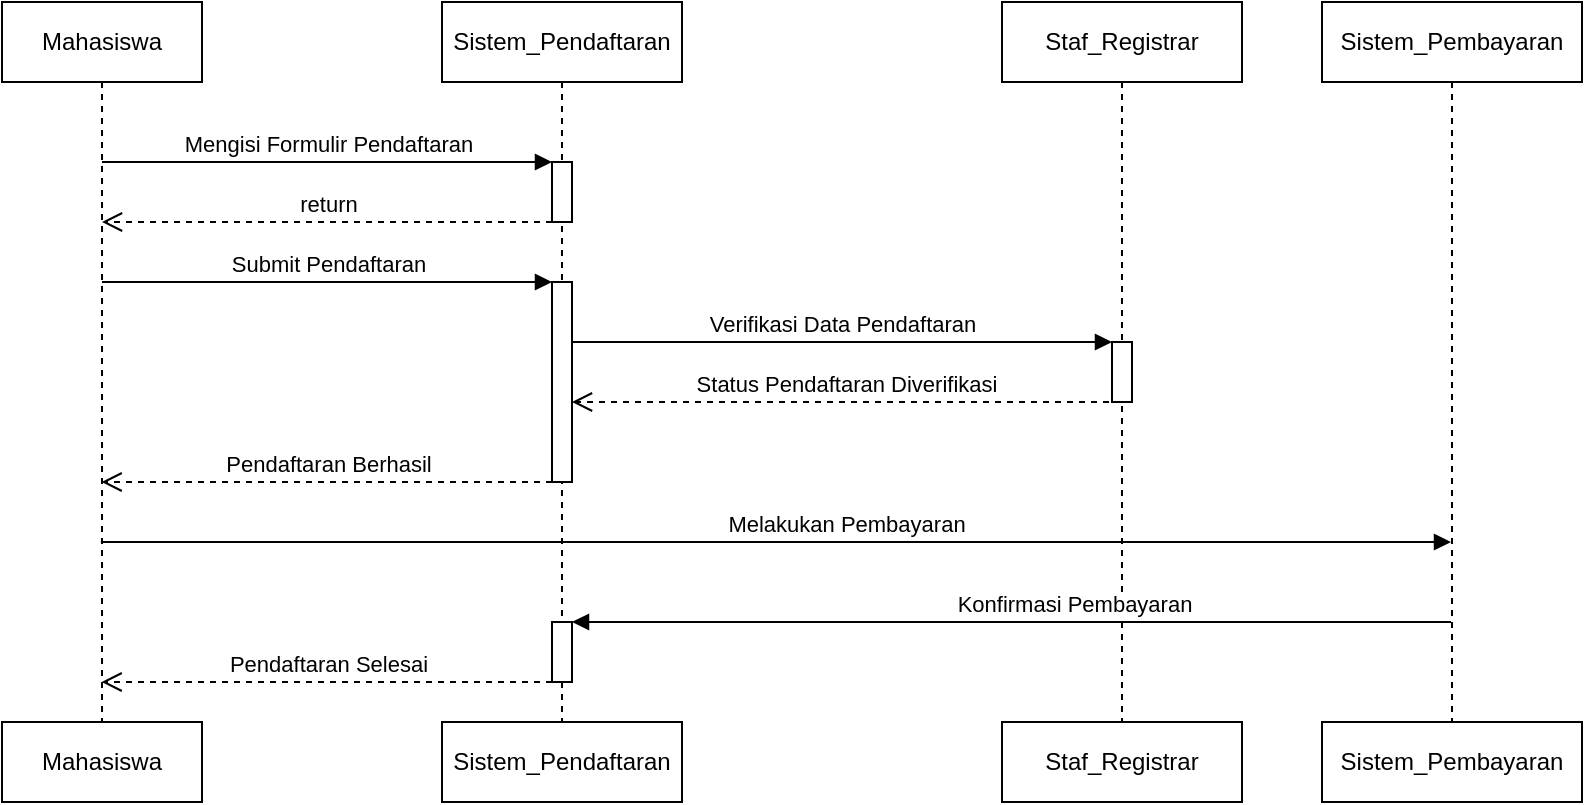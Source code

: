 <mxfile version="24.7.17">
  <diagram name="Page-1" id="2YBvvXClWsGukQMizWep">
    <mxGraphModel grid="1" page="1" gridSize="10" guides="1" tooltips="1" connect="1" arrows="1" fold="1" pageScale="1" pageWidth="850" pageHeight="1100" math="0" shadow="0">
      <root>
        <mxCell id="0" />
        <mxCell id="1" parent="0" />
        <mxCell id="aM9ryv3xv72pqoxQDRHE-1" value="Mahasiswa" style="shape=umlLifeline;perimeter=lifelinePerimeter;whiteSpace=wrap;html=1;container=0;dropTarget=0;collapsible=0;recursiveResize=0;outlineConnect=0;portConstraint=eastwest;newEdgeStyle={&quot;edgeStyle&quot;:&quot;elbowEdgeStyle&quot;,&quot;elbow&quot;:&quot;vertical&quot;,&quot;curved&quot;:0,&quot;rounded&quot;:0};" vertex="1" parent="1">
          <mxGeometry x="20" y="40" width="100" height="360" as="geometry" />
        </mxCell>
        <mxCell id="aM9ryv3xv72pqoxQDRHE-5" value="Sistem_Pendaftaran" style="shape=umlLifeline;perimeter=lifelinePerimeter;whiteSpace=wrap;html=1;container=0;dropTarget=0;collapsible=0;recursiveResize=0;outlineConnect=0;portConstraint=eastwest;newEdgeStyle={&quot;edgeStyle&quot;:&quot;elbowEdgeStyle&quot;,&quot;elbow&quot;:&quot;vertical&quot;,&quot;curved&quot;:0,&quot;rounded&quot;:0};" vertex="1" parent="1">
          <mxGeometry x="240" y="40" width="120" height="360" as="geometry" />
        </mxCell>
        <mxCell id="aM9ryv3xv72pqoxQDRHE-6" value="" style="html=1;points=[];perimeter=orthogonalPerimeter;outlineConnect=0;targetShapes=umlLifeline;portConstraint=eastwest;newEdgeStyle={&quot;edgeStyle&quot;:&quot;elbowEdgeStyle&quot;,&quot;elbow&quot;:&quot;vertical&quot;,&quot;curved&quot;:0,&quot;rounded&quot;:0};" vertex="1" parent="aM9ryv3xv72pqoxQDRHE-5">
          <mxGeometry x="55" y="80" width="10" height="30" as="geometry" />
        </mxCell>
        <mxCell id="RJQbCOtmX7wxh3dsDeGT-8" value="" style="html=1;points=[];perimeter=orthogonalPerimeter;outlineConnect=0;targetShapes=umlLifeline;portConstraint=eastwest;newEdgeStyle={&quot;edgeStyle&quot;:&quot;elbowEdgeStyle&quot;,&quot;elbow&quot;:&quot;vertical&quot;,&quot;curved&quot;:0,&quot;rounded&quot;:0};" vertex="1" parent="aM9ryv3xv72pqoxQDRHE-5">
          <mxGeometry x="55" y="310" width="10" height="30" as="geometry" />
        </mxCell>
        <mxCell id="aM9ryv3xv72pqoxQDRHE-7" value="Mengisi Formulir Pendaftaran" style="html=1;verticalAlign=bottom;endArrow=block;edgeStyle=elbowEdgeStyle;elbow=vertical;curved=0;rounded=0;" edge="1" parent="1" source="aM9ryv3xv72pqoxQDRHE-1" target="aM9ryv3xv72pqoxQDRHE-6">
          <mxGeometry relative="1" as="geometry">
            <mxPoint x="75" y="120" as="sourcePoint" />
            <Array as="points">
              <mxPoint x="180" y="120" />
            </Array>
          </mxGeometry>
        </mxCell>
        <mxCell id="aM9ryv3xv72pqoxQDRHE-8" value="Pendaftaran Berhasil" style="html=1;verticalAlign=bottom;endArrow=open;dashed=1;endSize=8;edgeStyle=elbowEdgeStyle;elbow=vertical;curved=0;rounded=0;" edge="1" parent="1">
          <mxGeometry relative="1" as="geometry">
            <mxPoint x="69.81" y="280.001" as="targetPoint" />
            <Array as="points" />
            <mxPoint x="295" y="280.001" as="sourcePoint" />
          </mxGeometry>
        </mxCell>
        <mxCell id="RJQbCOtmX7wxh3dsDeGT-2" value="return" style="html=1;verticalAlign=bottom;endArrow=open;dashed=1;endSize=8;edgeStyle=elbowEdgeStyle;elbow=vertical;curved=0;rounded=0;" edge="1" parent="1" target="aM9ryv3xv72pqoxQDRHE-1">
          <mxGeometry relative="1" as="geometry">
            <mxPoint x="75" y="150" as="targetPoint" />
            <Array as="points">
              <mxPoint x="185" y="150" />
            </Array>
            <mxPoint x="295" y="150" as="sourcePoint" />
            <mxPoint as="offset" />
          </mxGeometry>
        </mxCell>
        <mxCell id="RJQbCOtmX7wxh3dsDeGT-3" value="Mahasiswa" style="rounded=0;whiteSpace=wrap;html=1;" vertex="1" parent="1">
          <mxGeometry x="20" y="400" width="100" height="40" as="geometry" />
        </mxCell>
        <mxCell id="RJQbCOtmX7wxh3dsDeGT-4" value="" style="html=1;points=[];perimeter=orthogonalPerimeter;outlineConnect=0;targetShapes=umlLifeline;portConstraint=eastwest;newEdgeStyle={&quot;edgeStyle&quot;:&quot;elbowEdgeStyle&quot;,&quot;elbow&quot;:&quot;vertical&quot;,&quot;curved&quot;:0,&quot;rounded&quot;:0};" vertex="1" parent="1">
          <mxGeometry x="295" y="180" width="10" height="100" as="geometry" />
        </mxCell>
        <mxCell id="RJQbCOtmX7wxh3dsDeGT-6" value="Submit Pendaftaran" style="html=1;verticalAlign=bottom;endArrow=block;edgeStyle=elbowEdgeStyle;elbow=vertical;curved=0;rounded=0;" edge="1" parent="1">
          <mxGeometry relative="1" as="geometry">
            <mxPoint x="70" y="180" as="sourcePoint" />
            <Array as="points">
              <mxPoint x="180" y="180" />
            </Array>
            <mxPoint x="295" y="180" as="targetPoint" />
          </mxGeometry>
        </mxCell>
        <mxCell id="RJQbCOtmX7wxh3dsDeGT-7" value="Sistem_Pendaftaran" style="rounded=0;whiteSpace=wrap;html=1;" vertex="1" parent="1">
          <mxGeometry x="240" y="400" width="120" height="40" as="geometry" />
        </mxCell>
        <mxCell id="RJQbCOtmX7wxh3dsDeGT-9" value="Pendaftaran Selesai" style="html=1;verticalAlign=bottom;endArrow=open;dashed=1;endSize=8;edgeStyle=elbowEdgeStyle;elbow=vertical;curved=0;rounded=0;" edge="1" parent="1">
          <mxGeometry relative="1" as="geometry">
            <mxPoint x="69.81" y="380.001" as="targetPoint" />
            <Array as="points" />
            <mxPoint x="295" y="380.001" as="sourcePoint" />
          </mxGeometry>
        </mxCell>
        <mxCell id="RJQbCOtmX7wxh3dsDeGT-10" value="Staf_Registrar" style="shape=umlLifeline;perimeter=lifelinePerimeter;whiteSpace=wrap;html=1;container=0;dropTarget=0;collapsible=0;recursiveResize=0;outlineConnect=0;portConstraint=eastwest;newEdgeStyle={&quot;edgeStyle&quot;:&quot;elbowEdgeStyle&quot;,&quot;elbow&quot;:&quot;vertical&quot;,&quot;curved&quot;:0,&quot;rounded&quot;:0};" vertex="1" parent="1">
          <mxGeometry x="520" y="40" width="120" height="360" as="geometry" />
        </mxCell>
        <mxCell id="RJQbCOtmX7wxh3dsDeGT-11" value="" style="html=1;points=[];perimeter=orthogonalPerimeter;outlineConnect=0;targetShapes=umlLifeline;portConstraint=eastwest;newEdgeStyle={&quot;edgeStyle&quot;:&quot;elbowEdgeStyle&quot;,&quot;elbow&quot;:&quot;vertical&quot;,&quot;curved&quot;:0,&quot;rounded&quot;:0};" vertex="1" parent="RJQbCOtmX7wxh3dsDeGT-10">
          <mxGeometry x="55" y="170" width="10" height="30" as="geometry" />
        </mxCell>
        <mxCell id="RJQbCOtmX7wxh3dsDeGT-13" value="Staf_Registrar" style="rounded=0;whiteSpace=wrap;html=1;" vertex="1" parent="1">
          <mxGeometry x="520" y="400" width="120" height="40" as="geometry" />
        </mxCell>
        <mxCell id="RJQbCOtmX7wxh3dsDeGT-14" value="Verifikasi Data Pendaftaran" style="html=1;verticalAlign=bottom;endArrow=block;edgeStyle=elbowEdgeStyle;elbow=vertical;curved=0;rounded=0;" edge="1" parent="1" target="RJQbCOtmX7wxh3dsDeGT-11">
          <mxGeometry relative="1" as="geometry">
            <mxPoint x="304.998" y="210" as="sourcePoint" />
            <Array as="points">
              <mxPoint x="464.72" y="210" />
            </Array>
            <mxPoint x="570" y="210" as="targetPoint" />
          </mxGeometry>
        </mxCell>
        <mxCell id="RJQbCOtmX7wxh3dsDeGT-15" value="Status Pendaftaran Diverifikasi" style="html=1;verticalAlign=bottom;endArrow=open;dashed=1;endSize=8;edgeStyle=elbowEdgeStyle;elbow=vertical;curved=0;rounded=0;" edge="1" parent="1" source="RJQbCOtmX7wxh3dsDeGT-10">
          <mxGeometry relative="1" as="geometry">
            <mxPoint x="305.0" y="240.001" as="targetPoint" />
            <Array as="points" />
            <mxPoint x="530.19" y="240.001" as="sourcePoint" />
          </mxGeometry>
        </mxCell>
        <mxCell id="RJQbCOtmX7wxh3dsDeGT-16" value="Sistem_Pembayaran" style="shape=umlLifeline;perimeter=lifelinePerimeter;whiteSpace=wrap;html=1;container=0;dropTarget=0;collapsible=0;recursiveResize=0;outlineConnect=0;portConstraint=eastwest;newEdgeStyle={&quot;edgeStyle&quot;:&quot;elbowEdgeStyle&quot;,&quot;elbow&quot;:&quot;vertical&quot;,&quot;curved&quot;:0,&quot;rounded&quot;:0};" vertex="1" parent="1">
          <mxGeometry x="680" y="40" width="130" height="360" as="geometry" />
        </mxCell>
        <mxCell id="RJQbCOtmX7wxh3dsDeGT-18" value="Sistem_Pembayaran" style="rounded=0;whiteSpace=wrap;html=1;" vertex="1" parent="1">
          <mxGeometry x="680" y="400" width="130" height="40" as="geometry" />
        </mxCell>
        <mxCell id="RJQbCOtmX7wxh3dsDeGT-19" value="Melakukan Pembayaran" style="html=1;verticalAlign=bottom;endArrow=block;edgeStyle=elbowEdgeStyle;elbow=vertical;curved=0;rounded=0;" edge="1" parent="1" target="RJQbCOtmX7wxh3dsDeGT-16">
          <mxGeometry x="0.105" relative="1" as="geometry">
            <mxPoint x="69.447" y="310.0" as="sourcePoint" />
            <Array as="points">
              <mxPoint x="639.72" y="310" />
            </Array>
            <mxPoint x="740" y="310" as="targetPoint" />
            <mxPoint as="offset" />
          </mxGeometry>
        </mxCell>
        <mxCell id="RJQbCOtmX7wxh3dsDeGT-22" value="Konfirmasi Pembayaran" style="html=1;verticalAlign=bottom;endArrow=block;edgeStyle=elbowEdgeStyle;elbow=vertical;curved=0;rounded=0;" edge="1" parent="1" source="RJQbCOtmX7wxh3dsDeGT-16" target="RJQbCOtmX7wxh3dsDeGT-8">
          <mxGeometry x="-0.139" relative="1" as="geometry">
            <mxPoint x="735.05" y="350" as="sourcePoint" />
            <Array as="points">
              <mxPoint x="470.27" y="350" />
            </Array>
            <mxPoint x="310" y="350" as="targetPoint" />
            <mxPoint as="offset" />
          </mxGeometry>
        </mxCell>
      </root>
    </mxGraphModel>
  </diagram>
</mxfile>
